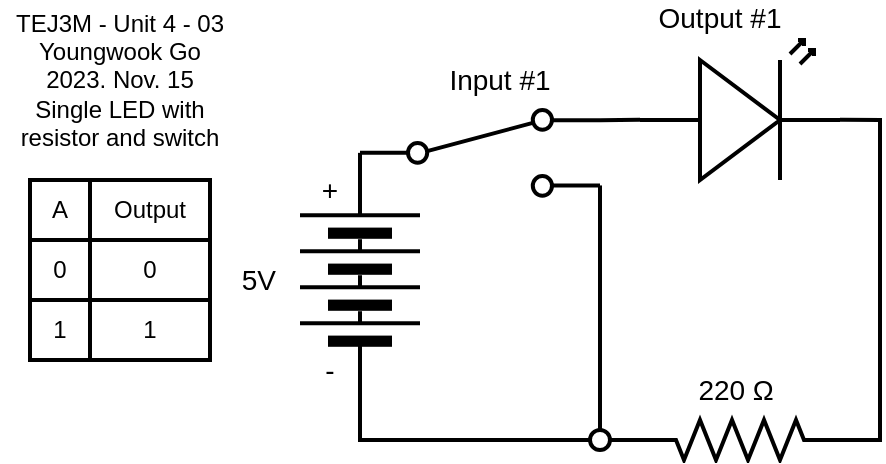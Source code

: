 <mxfile>
    <diagram id="TkOUCxGeKZ2T9B5H1i8Y" name="Page-1">
        <mxGraphModel dx="1086" dy="703" grid="1" gridSize="10" guides="1" tooltips="1" connect="1" arrows="1" fold="1" page="1" pageScale="1" pageWidth="850" pageHeight="1100" math="0" shadow="0">
            <root>
                <mxCell id="0"/>
                <mxCell id="1" parent="0"/>
                <mxCell id="2" value="" style="pointerEvents=1;verticalLabelPosition=bottom;shadow=0;dashed=0;align=center;html=1;verticalAlign=top;shape=mxgraph.electrical.miscellaneous.batteryStack;rotation=-90;strokeWidth=2;fontSize=14;" parent="1" vertex="1">
                    <mxGeometry x="170" y="150" width="100" height="60" as="geometry"/>
                </mxCell>
                <mxCell id="4" style="edgeStyle=none;rounded=0;html=1;exitX=1;exitY=0.57;exitDx=0;exitDy=0;exitPerimeter=0;strokeWidth=2;endArrow=none;endFill=0;fontSize=14;entryX=0;entryY=0.5;entryDx=0;entryDy=0;entryPerimeter=0;" parent="1" source="5" target="12" edge="1">
                    <mxGeometry relative="1" as="geometry">
                        <mxPoint x="460" y="260" as="targetPoint"/>
                        <Array as="points">
                            <mxPoint x="480" y="100"/>
                            <mxPoint x="480" y="260"/>
                        </Array>
                    </mxGeometry>
                </mxCell>
                <mxCell id="5" value="" style="verticalLabelPosition=bottom;shadow=0;dashed=0;align=center;html=1;verticalAlign=top;shape=mxgraph.electrical.opto_electronics.led_2;pointerEvents=1;flipV=0;flipH=0;strokeWidth=2;fontSize=14;" parent="1" vertex="1">
                    <mxGeometry x="360" y="60" width="100" height="70" as="geometry"/>
                </mxCell>
                <mxCell id="7" value="5V" style="text;html=1;strokeColor=none;fillColor=none;align=right;verticalAlign=middle;whiteSpace=wrap;rounded=0;strokeWidth=2;fontSize=14;" parent="1" vertex="1">
                    <mxGeometry x="160" y="130" width="20" height="100" as="geometry"/>
                </mxCell>
                <mxCell id="8" value="+" style="text;html=1;strokeColor=none;fillColor=none;align=center;verticalAlign=middle;whiteSpace=wrap;rounded=0;strokeWidth=2;fontSize=14;" parent="1" vertex="1">
                    <mxGeometry x="190" y="120" width="30" height="30" as="geometry"/>
                </mxCell>
                <mxCell id="9" value="-" style="text;html=1;strokeColor=none;fillColor=none;align=center;verticalAlign=middle;whiteSpace=wrap;rounded=0;strokeWidth=2;fontSize=14;" parent="1" vertex="1">
                    <mxGeometry x="190" y="210" width="30" height="30" as="geometry"/>
                </mxCell>
                <mxCell id="10" value="Output #1" style="text;html=1;strokeColor=none;fillColor=none;align=center;verticalAlign=bottom;whiteSpace=wrap;rounded=0;strokeWidth=2;fontSize=14;" parent="1" vertex="1">
                    <mxGeometry x="350" y="40" width="100" height="20" as="geometry"/>
                </mxCell>
                <mxCell id="11" value="&lt;span style=&quot;font-size: 14px;&quot;&gt;220&amp;nbsp;Ω&lt;/span&gt;&amp;nbsp;" style="text;html=1;strokeColor=none;fillColor=none;align=center;verticalAlign=middle;whiteSpace=wrap;rounded=0;strokeWidth=2;fontSize=14;" parent="1" vertex="1">
                    <mxGeometry x="360" y="220" width="100" height="30" as="geometry"/>
                </mxCell>
                <mxCell id="15" style="edgeStyle=none;html=1;exitX=1;exitY=0.5;exitDx=0;exitDy=0;exitPerimeter=0;strokeWidth=2;endArrow=none;endFill=0;rounded=0;entryX=0;entryY=0.5;entryDx=0;entryDy=0;" parent="1" source="12" target="2" edge="1">
                    <mxGeometry relative="1" as="geometry">
                        <mxPoint x="220" y="260" as="targetPoint"/>
                        <Array as="points">
                            <mxPoint x="220" y="260"/>
                        </Array>
                    </mxGeometry>
                </mxCell>
                <mxCell id="12" value="" style="pointerEvents=1;verticalLabelPosition=bottom;shadow=0;dashed=0;align=center;html=1;verticalAlign=top;shape=mxgraph.electrical.resistors.resistor_2;strokeWidth=2;fontSize=14;flipH=1;" parent="1" vertex="1">
                    <mxGeometry x="360" y="250" width="100" height="20" as="geometry"/>
                </mxCell>
                <mxCell id="13" value="&lt;div style=&quot;font-size: 12px;&quot;&gt;TEJ3M - Unit 4 - 03&lt;/div&gt;&lt;div style=&quot;font-size: 12px;&quot;&gt;Youngwook Go&lt;/div&gt;&lt;div style=&quot;font-size: 12px;&quot;&gt;2023. Nov. 15&lt;/div&gt;&lt;div style=&quot;&quot;&gt;Single LED with resistor and switch&lt;br&gt;&lt;/div&gt;" style="text;html=1;strokeColor=none;fillColor=none;align=center;verticalAlign=middle;whiteSpace=wrap;rounded=0;strokeWidth=2;fontSize=12;" parent="1" vertex="1">
                    <mxGeometry x="40" y="40" width="120" height="80" as="geometry"/>
                </mxCell>
                <mxCell id="17" style="edgeStyle=none;rounded=0;html=1;exitX=0;exitY=0.5;exitDx=0;exitDy=0;strokeWidth=2;endArrow=none;endFill=0;" parent="1" source="16" target="2" edge="1">
                    <mxGeometry relative="1" as="geometry"/>
                </mxCell>
                <mxCell id="20" style="edgeStyle=none;rounded=0;html=1;exitX=1;exitY=0.12;exitDx=0;exitDy=0;entryX=0;entryY=0.57;entryDx=0;entryDy=0;entryPerimeter=0;strokeWidth=2;endArrow=none;endFill=0;" parent="1" source="16" target="5" edge="1">
                    <mxGeometry relative="1" as="geometry"/>
                </mxCell>
                <mxCell id="21" style="edgeStyle=none;rounded=0;html=1;exitX=1;exitY=0.88;exitDx=0;exitDy=0;strokeWidth=2;endArrow=none;endFill=0;startArrow=none;" parent="1" source="23" edge="1">
                    <mxGeometry relative="1" as="geometry">
                        <mxPoint x="340" y="260" as="targetPoint"/>
                    </mxGeometry>
                </mxCell>
                <mxCell id="16" value="" style="shape=mxgraph.electrical.electro-mechanical.twoWaySwitch;elSwitchState=2;strokeWidth=2;aspect=fixed;" parent="1" vertex="1">
                    <mxGeometry x="220" y="95" width="120" height="42.86" as="geometry"/>
                </mxCell>
                <mxCell id="22" value="Input #1" style="text;html=1;strokeColor=none;fillColor=none;align=center;verticalAlign=middle;whiteSpace=wrap;rounded=0;strokeWidth=2;fontSize=14;" parent="1" vertex="1">
                    <mxGeometry x="240" y="70" width="100" height="20" as="geometry"/>
                </mxCell>
                <mxCell id="24" value="" style="edgeStyle=none;rounded=0;html=1;exitX=1;exitY=0.88;exitDx=0;exitDy=0;strokeWidth=2;endArrow=none;endFill=0;" parent="1" source="16" target="23" edge="1">
                    <mxGeometry relative="1" as="geometry">
                        <mxPoint x="340" y="260" as="targetPoint"/>
                        <mxPoint x="340" y="132.717" as="sourcePoint"/>
                    </mxGeometry>
                </mxCell>
                <mxCell id="23" value="" style="ellipse;whiteSpace=wrap;html=1;aspect=fixed;strokeWidth=2;" parent="1" vertex="1">
                    <mxGeometry x="335" y="255" width="10" height="10" as="geometry"/>
                </mxCell>
                <mxCell id="58" value="A" style="rounded=0;whiteSpace=wrap;html=1;strokeWidth=2;glass=0;" parent="1" vertex="1">
                    <mxGeometry x="55" y="130" width="30" height="30" as="geometry"/>
                </mxCell>
                <mxCell id="59" value="Output" style="rounded=0;whiteSpace=wrap;html=1;strokeWidth=2;glass=0;" parent="1" vertex="1">
                    <mxGeometry x="85" y="130" width="60" height="30" as="geometry"/>
                </mxCell>
                <mxCell id="60" value="0" style="rounded=0;whiteSpace=wrap;html=1;strokeWidth=2;glass=0;" parent="1" vertex="1">
                    <mxGeometry x="55" y="160" width="30" height="30" as="geometry"/>
                </mxCell>
                <mxCell id="61" value="1" style="rounded=0;whiteSpace=wrap;html=1;strokeWidth=2;glass=0;" parent="1" vertex="1">
                    <mxGeometry x="55" y="190" width="30" height="30" as="geometry"/>
                </mxCell>
                <mxCell id="62" value="0" style="rounded=0;whiteSpace=wrap;html=1;strokeWidth=2;glass=0;" parent="1" vertex="1">
                    <mxGeometry x="85" y="160" width="60" height="30" as="geometry"/>
                </mxCell>
                <mxCell id="63" value="1" style="rounded=0;whiteSpace=wrap;html=1;strokeWidth=2;glass=0;" parent="1" vertex="1">
                    <mxGeometry x="85" y="190" width="60" height="30" as="geometry"/>
                </mxCell>
            </root>
        </mxGraphModel>
    </diagram>
</mxfile>